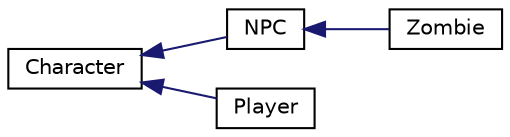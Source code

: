 digraph "Representación gráfica de la clase"
{
  edge [fontname="Helvetica",fontsize="10",labelfontname="Helvetica",labelfontsize="10"];
  node [fontname="Helvetica",fontsize="10",shape=record];
  rankdir="LR";
  Node1 [label="Character",height=0.2,width=0.4,color="black", fillcolor="white", style="filled",URL="$class_character.html",tooltip="Class of characters."];
  Node1 -> Node2 [dir="back",color="midnightblue",fontsize="10",style="solid",fontname="Helvetica"];
  Node2 [label="NPC",height=0.2,width=0.4,color="black", fillcolor="white", style="filled",URL="$class_n_p_c.html",tooltip="Class of the non-players character."];
  Node2 -> Node3 [dir="back",color="midnightblue",fontsize="10",style="solid",fontname="Helvetica"];
  Node3 [label="Zombie",height=0.2,width=0.4,color="black", fillcolor="white", style="filled",URL="$class_zombie.html",tooltip="Class of the main enemy&#39;s, Zombies."];
  Node1 -> Node4 [dir="back",color="midnightblue",fontsize="10",style="solid",fontname="Helvetica"];
  Node4 [label="Player",height=0.2,width=0.4,color="black", fillcolor="white", style="filled",URL="$class_player.html",tooltip="Class of the players."];
}

